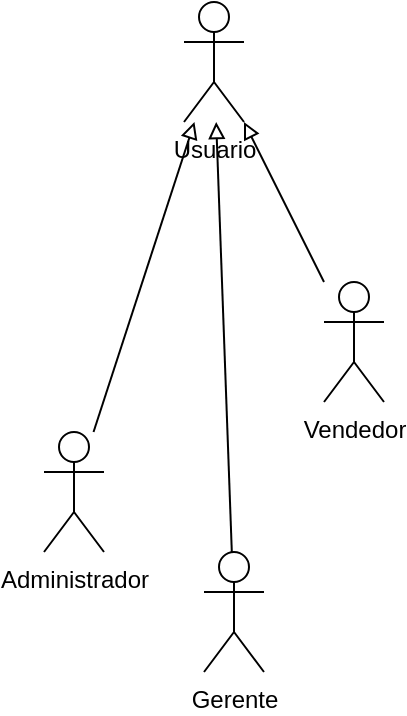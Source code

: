 <mxfile version="20.5.3" type="device" pages="3"><diagram id="jGOGdzMEwadqBjxZkqxg" name="actores"><mxGraphModel dx="898" dy="421" grid="1" gridSize="10" guides="1" tooltips="1" connect="1" arrows="1" fold="1" page="1" pageScale="1" pageWidth="827" pageHeight="1169" math="0" shadow="0"><root><mxCell id="0"/><mxCell id="1" parent="0"/><mxCell id="G_GWh1G52Net4gMFpbod-2" style="edgeStyle=none;rounded=0;orthogonalLoop=1;jettySize=auto;html=1;endArrow=block;endFill=0;" edge="1" parent="1" source="WfBjGpwrqAGW5wMv48Jk-1" target="WfBjGpwrqAGW5wMv48Jk-40"><mxGeometry relative="1" as="geometry"/></mxCell><mxCell id="WfBjGpwrqAGW5wMv48Jk-1" value="Vendedor" style="shape=umlActor;verticalLabelPosition=bottom;verticalAlign=top;html=1;" parent="1" vertex="1"><mxGeometry x="200" y="260" width="30" height="60" as="geometry"/></mxCell><mxCell id="G_GWh1G52Net4gMFpbod-1" style="rounded=0;orthogonalLoop=1;jettySize=auto;html=1;endArrow=block;endFill=0;" edge="1" parent="1" source="WfBjGpwrqAGW5wMv48Jk-2" target="WfBjGpwrqAGW5wMv48Jk-40"><mxGeometry relative="1" as="geometry"/></mxCell><mxCell id="WfBjGpwrqAGW5wMv48Jk-2" value="Administrador" style="shape=umlActor;verticalLabelPosition=bottom;verticalAlign=top;html=1;" parent="1" vertex="1"><mxGeometry x="60" y="335" width="30" height="60" as="geometry"/></mxCell><mxCell id="G_GWh1G52Net4gMFpbod-3" style="edgeStyle=none;rounded=0;orthogonalLoop=1;jettySize=auto;html=1;endArrow=block;endFill=0;" edge="1" parent="1" source="WfBjGpwrqAGW5wMv48Jk-37" target="WfBjGpwrqAGW5wMv48Jk-40"><mxGeometry relative="1" as="geometry"/></mxCell><mxCell id="WfBjGpwrqAGW5wMv48Jk-37" value="Gerente" style="shape=umlActor;verticalLabelPosition=bottom;verticalAlign=top;html=1;" parent="1" vertex="1"><mxGeometry x="140" y="395" width="30" height="60" as="geometry"/></mxCell><mxCell id="WfBjGpwrqAGW5wMv48Jk-40" value="Usuario" style="shape=umlActor;verticalLabelPosition=bottom;verticalAlign=top;html=1;" parent="1" vertex="1"><mxGeometry x="130" y="120" width="30" height="60" as="geometry"/></mxCell></root></mxGraphModel></diagram><diagram name="casos de uso" id="g0UIPtDpDzs0mrUrPCF2"><mxGraphModel dx="898" dy="421" grid="1" gridSize="10" guides="1" tooltips="1" connect="1" arrows="1" fold="1" page="1" pageScale="1" pageWidth="827" pageHeight="1169" math="0" shadow="0"><root><mxCell id="Bd9y2y1WNdoc8hjlGXAV-0"/><mxCell id="Bd9y2y1WNdoc8hjlGXAV-1" parent="Bd9y2y1WNdoc8hjlGXAV-0"/><mxCell id="Bd9y2y1WNdoc8hjlGXAV-14" value="Autenticar usuario" style="ellipse;whiteSpace=wrap;html=1;" vertex="1" parent="Bd9y2y1WNdoc8hjlGXAV-1"><mxGeometry x="405" y="135" width="90" height="50" as="geometry"/></mxCell><mxCell id="Bd9y2y1WNdoc8hjlGXAV-15" value="&amp;lt;&amp;lt;CRUD&amp;gt;&amp;gt;&lt;br&gt;Gestionar productos" style="ellipse;whiteSpace=wrap;html=1;fillColor=#d5e8d4;strokeColor=#82b366;" vertex="1" parent="Bd9y2y1WNdoc8hjlGXAV-1"><mxGeometry x="550" y="140" width="110" height="60" as="geometry"/></mxCell><mxCell id="Bd9y2y1WNdoc8hjlGXAV-17" value="Registrar Compras" style="ellipse;whiteSpace=wrap;html=1;" vertex="1" parent="Bd9y2y1WNdoc8hjlGXAV-1"><mxGeometry x="440" y="210" width="100" height="50" as="geometry"/></mxCell><mxCell id="Bd9y2y1WNdoc8hjlGXAV-19" value="" style="shape=ellipse;container=1;horizontal=1;horizontalStack=0;resizeParent=1;resizeParentMax=0;resizeLast=0;html=1;dashed=0;collapsible=0;" vertex="1" parent="Bd9y2y1WNdoc8hjlGXAV-1"><mxGeometry x="360" y="270" width="160" height="50" as="geometry"/></mxCell><mxCell id="Bd9y2y1WNdoc8hjlGXAV-20" value="Administrar venta" style="html=1;strokeColor=none;fillColor=none;align=center;verticalAlign=middle;rotatable=0;" vertex="1" parent="Bd9y2y1WNdoc8hjlGXAV-19"><mxGeometry y="14" width="160" height="12.5" as="geometry"/></mxCell><mxCell id="Bd9y2y1WNdoc8hjlGXAV-25" value="Actualizar stock" style="ellipse;whiteSpace=wrap;html=1;fillColor=#f8cecc;strokeColor=#b85450;" vertex="1" parent="Bd9y2y1WNdoc8hjlGXAV-1"><mxGeometry x="630" y="230" width="100" height="50" as="geometry"/></mxCell><mxCell id="Bd9y2y1WNdoc8hjlGXAV-28" value="Generar factura" style="ellipse;whiteSpace=wrap;html=1;fillColor=#fff2cc;strokeColor=#d6b656;" vertex="1" parent="Bd9y2y1WNdoc8hjlGXAV-1"><mxGeometry x="630" y="295" width="100" height="50" as="geometry"/></mxCell><mxCell id="Bd9y2y1WNdoc8hjlGXAV-29" value="&amp;lt;&amp;lt;CRUD&amp;gt;&amp;gt;&lt;br&gt;Gestionar clientes" style="ellipse;whiteSpace=wrap;html=1;" vertex="1" parent="Bd9y2y1WNdoc8hjlGXAV-1"><mxGeometry x="380" y="345" width="110" height="50" as="geometry"/></mxCell><mxCell id="Bd9y2y1WNdoc8hjlGXAV-30" value="Generar Reportes" style="ellipse;whiteSpace=wrap;html=1;" vertex="1" parent="Bd9y2y1WNdoc8hjlGXAV-1"><mxGeometry x="380" y="400" width="110" height="50" as="geometry"/></mxCell><mxCell id="Bd9y2y1WNdoc8hjlGXAV-31" value="&amp;lt;&amp;lt;CRUD&amp;gt;&amp;gt;&lt;br&gt;Gestionar usuarios" style="ellipse;whiteSpace=wrap;html=1;" vertex="1" parent="Bd9y2y1WNdoc8hjlGXAV-1"><mxGeometry x="380" y="460" width="110" height="50" as="geometry"/></mxCell><mxCell id="ha_QhT-IHIAs7rk-fW6k-0" style="edgeStyle=none;rounded=0;orthogonalLoop=1;jettySize=auto;html=1;endArrow=block;endFill=0;" edge="1" parent="Bd9y2y1WNdoc8hjlGXAV-1" source="ha_QhT-IHIAs7rk-fW6k-1" target="ha_QhT-IHIAs7rk-fW6k-6"><mxGeometry relative="1" as="geometry"/></mxCell><mxCell id="ha_QhT-IHIAs7rk-fW6k-1" value="Vendedor" style="shape=umlActor;verticalLabelPosition=bottom;verticalAlign=top;html=1;" vertex="1" parent="Bd9y2y1WNdoc8hjlGXAV-1"><mxGeometry x="200" y="260" width="30" height="60" as="geometry"/></mxCell><mxCell id="ha_QhT-IHIAs7rk-fW6k-2" style="rounded=0;orthogonalLoop=1;jettySize=auto;html=1;endArrow=block;endFill=0;" edge="1" parent="Bd9y2y1WNdoc8hjlGXAV-1" source="ha_QhT-IHIAs7rk-fW6k-3" target="ha_QhT-IHIAs7rk-fW6k-6"><mxGeometry relative="1" as="geometry"/></mxCell><mxCell id="ha_QhT-IHIAs7rk-fW6k-3" value="Administrador" style="shape=umlActor;verticalLabelPosition=bottom;verticalAlign=top;html=1;" vertex="1" parent="Bd9y2y1WNdoc8hjlGXAV-1"><mxGeometry x="60" y="335" width="30" height="60" as="geometry"/></mxCell><mxCell id="ha_QhT-IHIAs7rk-fW6k-4" style="edgeStyle=none;rounded=0;orthogonalLoop=1;jettySize=auto;html=1;endArrow=block;endFill=0;" edge="1" parent="Bd9y2y1WNdoc8hjlGXAV-1" source="ha_QhT-IHIAs7rk-fW6k-5" target="ha_QhT-IHIAs7rk-fW6k-6"><mxGeometry relative="1" as="geometry"/></mxCell><mxCell id="ha_QhT-IHIAs7rk-fW6k-5" value="Gerente" style="shape=umlActor;verticalLabelPosition=bottom;verticalAlign=top;html=1;" vertex="1" parent="Bd9y2y1WNdoc8hjlGXAV-1"><mxGeometry x="140" y="395" width="30" height="60" as="geometry"/></mxCell><mxCell id="ha_QhT-IHIAs7rk-fW6k-6" value="Usuario" style="shape=umlActor;verticalLabelPosition=bottom;verticalAlign=top;html=1;" vertex="1" parent="Bd9y2y1WNdoc8hjlGXAV-1"><mxGeometry x="130" y="120" width="30" height="60" as="geometry"/></mxCell></root></mxGraphModel></diagram><diagram name="final" id="1k-Qg-0OaA9H8RnPq2z_"><mxGraphModel dx="898" dy="421" grid="1" gridSize="10" guides="1" tooltips="1" connect="1" arrows="1" fold="1" page="1" pageScale="1" pageWidth="827" pageHeight="1169" math="0" shadow="0"><root><mxCell id="KYuGjDHC9wEpzh8fBbd3-0"/><mxCell id="KYuGjDHC9wEpzh8fBbd3-1" parent="KYuGjDHC9wEpzh8fBbd3-0"/><mxCell id="KYuGjDHC9wEpzh8fBbd3-2" value="E-mart" style="shape=umlFrame;whiteSpace=wrap;html=1;" vertex="1" parent="KYuGjDHC9wEpzh8fBbd3-1"><mxGeometry x="340" y="120" width="400" height="410" as="geometry"/></mxCell><mxCell id="KYuGjDHC9wEpzh8fBbd3-3" style="edgeStyle=none;rounded=0;orthogonalLoop=1;jettySize=auto;html=1;entryX=0;entryY=0.5;entryDx=0;entryDy=0;endArrow=none;endFill=0;exitX=0.521;exitY=0.685;exitDx=0;exitDy=0;exitPerimeter=0;" edge="1" parent="KYuGjDHC9wEpzh8fBbd3-1" source="KYuGjDHC9wEpzh8fBbd3-35" target="KYuGjDHC9wEpzh8fBbd3-14"><mxGeometry relative="1" as="geometry"/></mxCell><mxCell id="KYuGjDHC9wEpzh8fBbd3-4" style="edgeStyle=none;rounded=0;orthogonalLoop=1;jettySize=auto;html=1;entryX=0;entryY=0.5;entryDx=0;entryDy=0;endArrow=none;endFill=0;" edge="1" parent="KYuGjDHC9wEpzh8fBbd3-1" source="KYuGjDHC9wEpzh8fBbd3-10" target="KYuGjDHC9wEpzh8fBbd3-15"><mxGeometry relative="1" as="geometry"/></mxCell><mxCell id="KYuGjDHC9wEpzh8fBbd3-5" style="edgeStyle=none;rounded=0;orthogonalLoop=1;jettySize=auto;html=1;entryX=0;entryY=0.5;entryDx=0;entryDy=0;endArrow=none;endFill=0;" edge="1" parent="KYuGjDHC9wEpzh8fBbd3-1" source="KYuGjDHC9wEpzh8fBbd3-10" target="KYuGjDHC9wEpzh8fBbd3-17"><mxGeometry relative="1" as="geometry"/></mxCell><mxCell id="KYuGjDHC9wEpzh8fBbd3-6" style="edgeStyle=none;rounded=0;orthogonalLoop=1;jettySize=auto;html=1;entryX=0;entryY=0.5;entryDx=0;entryDy=0;endArrow=none;endFill=0;" edge="1" parent="KYuGjDHC9wEpzh8fBbd3-1" source="KYuGjDHC9wEpzh8fBbd3-10" target="KYuGjDHC9wEpzh8fBbd3-20"><mxGeometry relative="1" as="geometry"/></mxCell><mxCell id="KYuGjDHC9wEpzh8fBbd3-7" style="edgeStyle=none;rounded=0;orthogonalLoop=1;jettySize=auto;html=1;entryX=0;entryY=0.5;entryDx=0;entryDy=0;endArrow=none;endFill=0;" edge="1" parent="KYuGjDHC9wEpzh8fBbd3-1" source="KYuGjDHC9wEpzh8fBbd3-10" target="KYuGjDHC9wEpzh8fBbd3-29"><mxGeometry relative="1" as="geometry"/></mxCell><mxCell id="KYuGjDHC9wEpzh8fBbd3-8" style="edgeStyle=none;rounded=0;orthogonalLoop=1;jettySize=auto;html=1;entryX=0;entryY=0;entryDx=0;entryDy=0;endArrow=none;endFill=0;" edge="1" parent="KYuGjDHC9wEpzh8fBbd3-1" source="KYuGjDHC9wEpzh8fBbd3-10" target="KYuGjDHC9wEpzh8fBbd3-30"><mxGeometry relative="1" as="geometry"/></mxCell><mxCell id="KYuGjDHC9wEpzh8fBbd3-9" style="edgeStyle=none;rounded=0;orthogonalLoop=1;jettySize=auto;html=1;entryX=0.836;entryY=0.891;entryDx=0;entryDy=0;entryPerimeter=0;endArrow=block;endFill=0;" edge="1" parent="KYuGjDHC9wEpzh8fBbd3-1" source="KYuGjDHC9wEpzh8fBbd3-10" target="KYuGjDHC9wEpzh8fBbd3-35"><mxGeometry relative="1" as="geometry"/></mxCell><mxCell id="KYuGjDHC9wEpzh8fBbd3-10" value="Vendedor" style="shape=umlActor;verticalLabelPosition=bottom;verticalAlign=top;html=1;" vertex="1" parent="KYuGjDHC9wEpzh8fBbd3-1"><mxGeometry x="200" y="260" width="30" height="60" as="geometry"/></mxCell><mxCell id="KYuGjDHC9wEpzh8fBbd3-11" style="edgeStyle=none;rounded=0;orthogonalLoop=1;jettySize=auto;html=1;entryX=0;entryY=0.5;entryDx=0;entryDy=0;endArrow=none;endFill=0;" edge="1" parent="KYuGjDHC9wEpzh8fBbd3-1" source="KYuGjDHC9wEpzh8fBbd3-13" target="KYuGjDHC9wEpzh8fBbd3-31"><mxGeometry relative="1" as="geometry"/></mxCell><mxCell id="KYuGjDHC9wEpzh8fBbd3-12" style="edgeStyle=orthogonalEdgeStyle;rounded=0;orthogonalLoop=1;jettySize=auto;html=1;endArrow=block;endFill=0;" edge="1" parent="KYuGjDHC9wEpzh8fBbd3-1" source="KYuGjDHC9wEpzh8fBbd3-13" target="KYuGjDHC9wEpzh8fBbd3-36"><mxGeometry relative="1" as="geometry"/></mxCell><mxCell id="KYuGjDHC9wEpzh8fBbd3-13" value="Administrador" style="shape=umlActor;verticalLabelPosition=bottom;verticalAlign=top;html=1;" vertex="1" parent="KYuGjDHC9wEpzh8fBbd3-1"><mxGeometry x="770" y="450" width="30" height="60" as="geometry"/></mxCell><mxCell id="KYuGjDHC9wEpzh8fBbd3-14" value="Autenticar usuario" style="ellipse;whiteSpace=wrap;html=1;" vertex="1" parent="KYuGjDHC9wEpzh8fBbd3-1"><mxGeometry x="405" y="135" width="90" height="50" as="geometry"/></mxCell><mxCell id="KYuGjDHC9wEpzh8fBbd3-15" value="&amp;lt;&amp;lt;CRUD&amp;gt;&amp;gt;&lt;br&gt;Gestionar productos" style="ellipse;whiteSpace=wrap;html=1;fillColor=#d5e8d4;strokeColor=#82b366;" vertex="1" parent="KYuGjDHC9wEpzh8fBbd3-1"><mxGeometry x="550" y="140" width="110" height="60" as="geometry"/></mxCell><mxCell id="KYuGjDHC9wEpzh8fBbd3-16" value="&amp;lt;&amp;lt;include&amp;gt;&amp;gt;" style="edgeStyle=none;rounded=0;orthogonalLoop=1;jettySize=auto;html=1;endArrow=open;endFill=0;exitX=1;exitY=0.5;exitDx=0;exitDy=0;dashed=1;" edge="1" parent="KYuGjDHC9wEpzh8fBbd3-1" source="KYuGjDHC9wEpzh8fBbd3-17" target="KYuGjDHC9wEpzh8fBbd3-25"><mxGeometry relative="1" as="geometry"/></mxCell><mxCell id="KYuGjDHC9wEpzh8fBbd3-17" value="Registrar Compras" style="ellipse;whiteSpace=wrap;html=1;" vertex="1" parent="KYuGjDHC9wEpzh8fBbd3-1"><mxGeometry x="440" y="210" width="100" height="50" as="geometry"/></mxCell><mxCell id="KYuGjDHC9wEpzh8fBbd3-18" style="rounded=0;orthogonalLoop=1;jettySize=auto;html=1;entryX=0;entryY=0.5;entryDx=0;entryDy=0;entryPerimeter=0;dashed=1;endArrow=none;endFill=0;" edge="1" parent="KYuGjDHC9wEpzh8fBbd3-1" source="KYuGjDHC9wEpzh8fBbd3-19" target="KYuGjDHC9wEpzh8fBbd3-24"><mxGeometry relative="1" as="geometry"/></mxCell><mxCell id="KYuGjDHC9wEpzh8fBbd3-19" value="" style="shape=ellipse;container=1;horizontal=1;horizontalStack=0;resizeParent=1;resizeParentMax=0;resizeLast=0;html=1;dashed=0;collapsible=0;" vertex="1" parent="KYuGjDHC9wEpzh8fBbd3-1"><mxGeometry x="360" y="270" width="160" height="70" as="geometry"/></mxCell><mxCell id="KYuGjDHC9wEpzh8fBbd3-20" value="Administrar venta" style="html=1;strokeColor=none;fillColor=none;align=center;verticalAlign=middle;rotatable=0;" vertex="1" parent="KYuGjDHC9wEpzh8fBbd3-19"><mxGeometry width="160" height="17.5" as="geometry"/></mxCell><mxCell id="KYuGjDHC9wEpzh8fBbd3-21" value="" style="line;strokeWidth=1;fillColor=none;rotatable=0;labelPosition=right;points=[];portConstraint=eastwest;dashed=0;resizeWidth=1;" vertex="1" parent="KYuGjDHC9wEpzh8fBbd3-19"><mxGeometry x="8" y="17.5" width="144" height="5.833" as="geometry"/></mxCell><mxCell id="KYuGjDHC9wEpzh8fBbd3-22" value="extension points" style="text;html=1;align=center;verticalAlign=middle;rotatable=0;" vertex="1" parent="KYuGjDHC9wEpzh8fBbd3-19"><mxGeometry y="23.333" width="160" height="17.5" as="geometry"/></mxCell><mxCell id="KYuGjDHC9wEpzh8fBbd3-23" value="Venta con factura" style="text;html=1;align=left;verticalAlign=middle;rotatable=0;spacingLeft=25;" vertex="1" parent="KYuGjDHC9wEpzh8fBbd3-19"><mxGeometry y="40.833" width="160" height="17.5" as="geometry"/></mxCell><mxCell id="KYuGjDHC9wEpzh8fBbd3-24" value="Lista de venta&lt;br&gt;Registrar venta&lt;br&gt;Anular venta" style="shape=note2;boundedLbl=1;whiteSpace=wrap;html=1;size=25;verticalAlign=top;align=center;" vertex="1" parent="KYuGjDHC9wEpzh8fBbd3-1"><mxGeometry x="190.0" y="30" width="120" height="80" as="geometry"/></mxCell><mxCell id="KYuGjDHC9wEpzh8fBbd3-25" value="[*]Actualizar stock" style="ellipse;whiteSpace=wrap;html=1;fillColor=#f8cecc;strokeColor=#b85450;" vertex="1" parent="KYuGjDHC9wEpzh8fBbd3-1"><mxGeometry x="630" y="230" width="100" height="50" as="geometry"/></mxCell><mxCell id="KYuGjDHC9wEpzh8fBbd3-26" value="&amp;lt;&amp;lt;include&amp;gt;&amp;gt;" style="edgeStyle=none;rounded=0;orthogonalLoop=1;jettySize=auto;html=1;endArrow=open;endFill=0;exitX=1;exitY=0.5;exitDx=0;exitDy=0;dashed=1;entryX=0;entryY=0.5;entryDx=0;entryDy=0;" edge="1" parent="KYuGjDHC9wEpzh8fBbd3-1" source="KYuGjDHC9wEpzh8fBbd3-20" target="KYuGjDHC9wEpzh8fBbd3-25"><mxGeometry relative="1" as="geometry"><mxPoint x="505" y="245" as="sourcePoint"/><mxPoint x="628.394" y="320.628" as="targetPoint"/></mxGeometry></mxCell><mxCell id="KYuGjDHC9wEpzh8fBbd3-27" value="&amp;lt;&amp;lt;extends&amp;gt;&amp;gt;" style="edgeStyle=none;rounded=0;orthogonalLoop=1;jettySize=auto;html=1;entryX=1;entryY=0;entryDx=0;entryDy=0;dashed=1;endArrow=open;endFill=0;" edge="1" parent="KYuGjDHC9wEpzh8fBbd3-1" source="KYuGjDHC9wEpzh8fBbd3-28" target="KYuGjDHC9wEpzh8fBbd3-23"><mxGeometry relative="1" as="geometry"/></mxCell><mxCell id="KYuGjDHC9wEpzh8fBbd3-28" value="Generar factura" style="ellipse;whiteSpace=wrap;html=1;fillColor=#fff2cc;strokeColor=#d6b656;" vertex="1" parent="KYuGjDHC9wEpzh8fBbd3-1"><mxGeometry x="630" y="295" width="100" height="50" as="geometry"/></mxCell><mxCell id="KYuGjDHC9wEpzh8fBbd3-29" value="&amp;lt;&amp;lt;CRUD&amp;gt;&amp;gt;&lt;br&gt;Gestionar clientes" style="ellipse;whiteSpace=wrap;html=1;" vertex="1" parent="KYuGjDHC9wEpzh8fBbd3-1"><mxGeometry x="380" y="345" width="110" height="50" as="geometry"/></mxCell><mxCell id="KYuGjDHC9wEpzh8fBbd3-30" value="Generar Reportes" style="ellipse;whiteSpace=wrap;html=1;" vertex="1" parent="KYuGjDHC9wEpzh8fBbd3-1"><mxGeometry x="380" y="400" width="110" height="50" as="geometry"/></mxCell><mxCell id="KYuGjDHC9wEpzh8fBbd3-31" value="&amp;lt;&amp;lt;CRUD&amp;gt;&amp;gt;&lt;br&gt;Gestionar usuarios" style="ellipse;whiteSpace=wrap;html=1;" vertex="1" parent="KYuGjDHC9wEpzh8fBbd3-1"><mxGeometry x="380" y="460" width="110" height="50" as="geometry"/></mxCell><mxCell id="KYuGjDHC9wEpzh8fBbd3-32" style="edgeStyle=none;rounded=0;orthogonalLoop=1;jettySize=auto;html=1;entryX=0;entryY=0.5;entryDx=0;entryDy=0;endArrow=none;endFill=0;" edge="1" parent="KYuGjDHC9wEpzh8fBbd3-1" source="KYuGjDHC9wEpzh8fBbd3-34" target="KYuGjDHC9wEpzh8fBbd3-30"><mxGeometry relative="1" as="geometry"/></mxCell><mxCell id="KYuGjDHC9wEpzh8fBbd3-33" style="edgeStyle=none;rounded=0;orthogonalLoop=1;jettySize=auto;html=1;endArrow=block;endFill=0;entryX=0.667;entryY=0.833;entryDx=0;entryDy=0;entryPerimeter=0;" edge="1" parent="KYuGjDHC9wEpzh8fBbd3-1" source="KYuGjDHC9wEpzh8fBbd3-34" target="KYuGjDHC9wEpzh8fBbd3-35"><mxGeometry relative="1" as="geometry"><mxPoint x="150" y="210" as="targetPoint"/></mxGeometry></mxCell><mxCell id="KYuGjDHC9wEpzh8fBbd3-34" value="Gerente" style="shape=umlActor;verticalLabelPosition=bottom;verticalAlign=top;html=1;" vertex="1" parent="KYuGjDHC9wEpzh8fBbd3-1"><mxGeometry x="140" y="395" width="30" height="60" as="geometry"/></mxCell><mxCell id="KYuGjDHC9wEpzh8fBbd3-35" value="Usuario" style="shape=umlActor;verticalLabelPosition=bottom;verticalAlign=top;html=1;" vertex="1" parent="KYuGjDHC9wEpzh8fBbd3-1"><mxGeometry x="130" y="120" width="30" height="60" as="geometry"/></mxCell><mxCell id="KYuGjDHC9wEpzh8fBbd3-36" value="Usuario" style="shape=umlActor;verticalLabelPosition=bottom;verticalAlign=top;html=1;" vertex="1" parent="KYuGjDHC9wEpzh8fBbd3-1"><mxGeometry x="770" y="280" width="30" height="60" as="geometry"/></mxCell></root></mxGraphModel></diagram></mxfile>